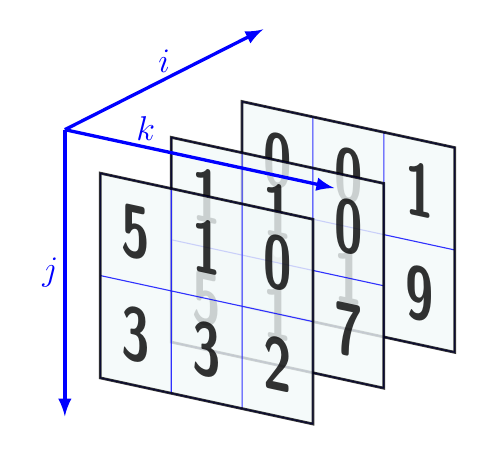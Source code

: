 % Picture by Kroum Tzanev
\tikzset{
  pics/grid matrix/.style ={
    code = {
      \foreach[count=\i from 0] \l in {#1}
          \xdef\n{\i}; % \n va contenir le nombre de lignes
      \fill (0,0) rectangle (\n+1,\n); % rempli le fond
      \draw[draw grid/.try] (0,0) grid (\n+1,\n); % dessine la grille
      \draw[line width=1pt] (0,0) rectangle (\n+1,\n); % dessine la bord extérieur
      \foreach[count=\j] \l in {#1}
        \foreach[count=\i] \e in \l{
          % on place les nombres à l'intérieur de la grille
          \path ({\i-.5},{\n+.5-\j}) node[transform shape,M\i\j/.try] (-M\i\j){\e};
        }
    }
  },
  grid color/.style={
  	draw grid/.style=#1
  }
}

  \begin{tikzpicture}[yscale=1.3,xscale=.9,yslant=-.15,nodes={font=\bfseries\sffamily\huge},z={(-1,-0.5)}]


    \path (0,0,1)
      pic[
        fill=blue!50!green!5,
        opacity=0.8,
        grid color=blue,
        draw=black,
        transform shape
      ] (I)
      {
        grid matrix=
        {
          {0, 0, 1},
          {8, 1, 9},
        }
      }
    ;

    \path (0,0,2)
      pic[
        fill=blue!50!green!5,
        opacity=0.8,
        grid color=blue,
        draw=black,
        transform shape
      ] (I)
      {
        grid matrix=
        {
          {1, 1, 0},
          {5, 1, 7},
        }
      }
    ;

    \path (0,0,3)
      pic[
        fill=blue!50!green!5,
        opacity=0.8,
        grid color=blue,
        draw=black,
        transform shape
      ] (I)
      {
        grid matrix=
        {
          {5, 1, 0},
          {3, 3, 2},
        }
      }
    ;

\coordinate (O) at (0,2.6,3.5);
\draw[very thick,->,>=latex,blue] (O) -- ++(0,0,-2.8) node[midway, above,scale=0.6]{$i$};
\draw[very thick,->,>=latex,blue] (O) -- ++(0,-2.8,0) node[midway, left,scale=0.6]{$j$};
\draw[very thick,->,>=latex,blue] (O) -- ++(3.8,0,0) node[pos=0.3, above,scale=0.6]{$k$};

% \draw[-latex] (0,0,0) -- (3,0,0) node[below]{$x$};
% \draw[-latex] (0,0,0) -- (0,3,0) node[left]{$y$};
% \draw[-latex] (0,0,0) -- (0,0,3) node[below]{$z$};


  
  \end{tikzpicture}






